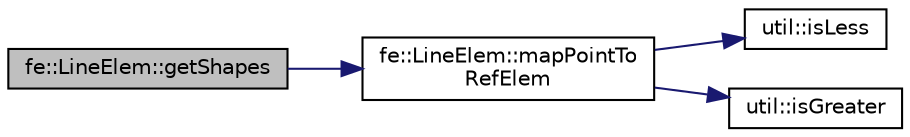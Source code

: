 digraph "fe::LineElem::getShapes"
{
  edge [fontname="Helvetica",fontsize="10",labelfontname="Helvetica",labelfontsize="10"];
  node [fontname="Helvetica",fontsize="10",shape=record];
  rankdir="LR";
  Node25 [label="fe::LineElem::getShapes",height=0.2,width=0.4,color="black", fillcolor="grey75", style="filled", fontcolor="black"];
  Node25 -> Node26 [color="midnightblue",fontsize="10",style="solid",fontname="Helvetica"];
  Node26 [label="fe::LineElem::mapPointTo\lRefElem",height=0.2,width=0.4,color="black", fillcolor="white", style="filled",URL="$classfe_1_1LineElem.html#a76af017ccbafdf5e8d65f1df9cd9bee0",tooltip="Maps point p in a given element to the reference element. "];
  Node26 -> Node27 [color="midnightblue",fontsize="10",style="solid",fontname="Helvetica"];
  Node27 [label="util::isLess",height=0.2,width=0.4,color="black", fillcolor="white", style="filled",URL="$namespaceutil.html#a868a26599b6b844d08d30063ac898319",tooltip="Returns true if a < b. "];
  Node26 -> Node28 [color="midnightblue",fontsize="10",style="solid",fontname="Helvetica"];
  Node28 [label="util::isGreater",height=0.2,width=0.4,color="black", fillcolor="white", style="filled",URL="$namespaceutil.html#a227b5f8acbd7a403a033663c8893d631",tooltip="Returns true if a > b. "];
}
